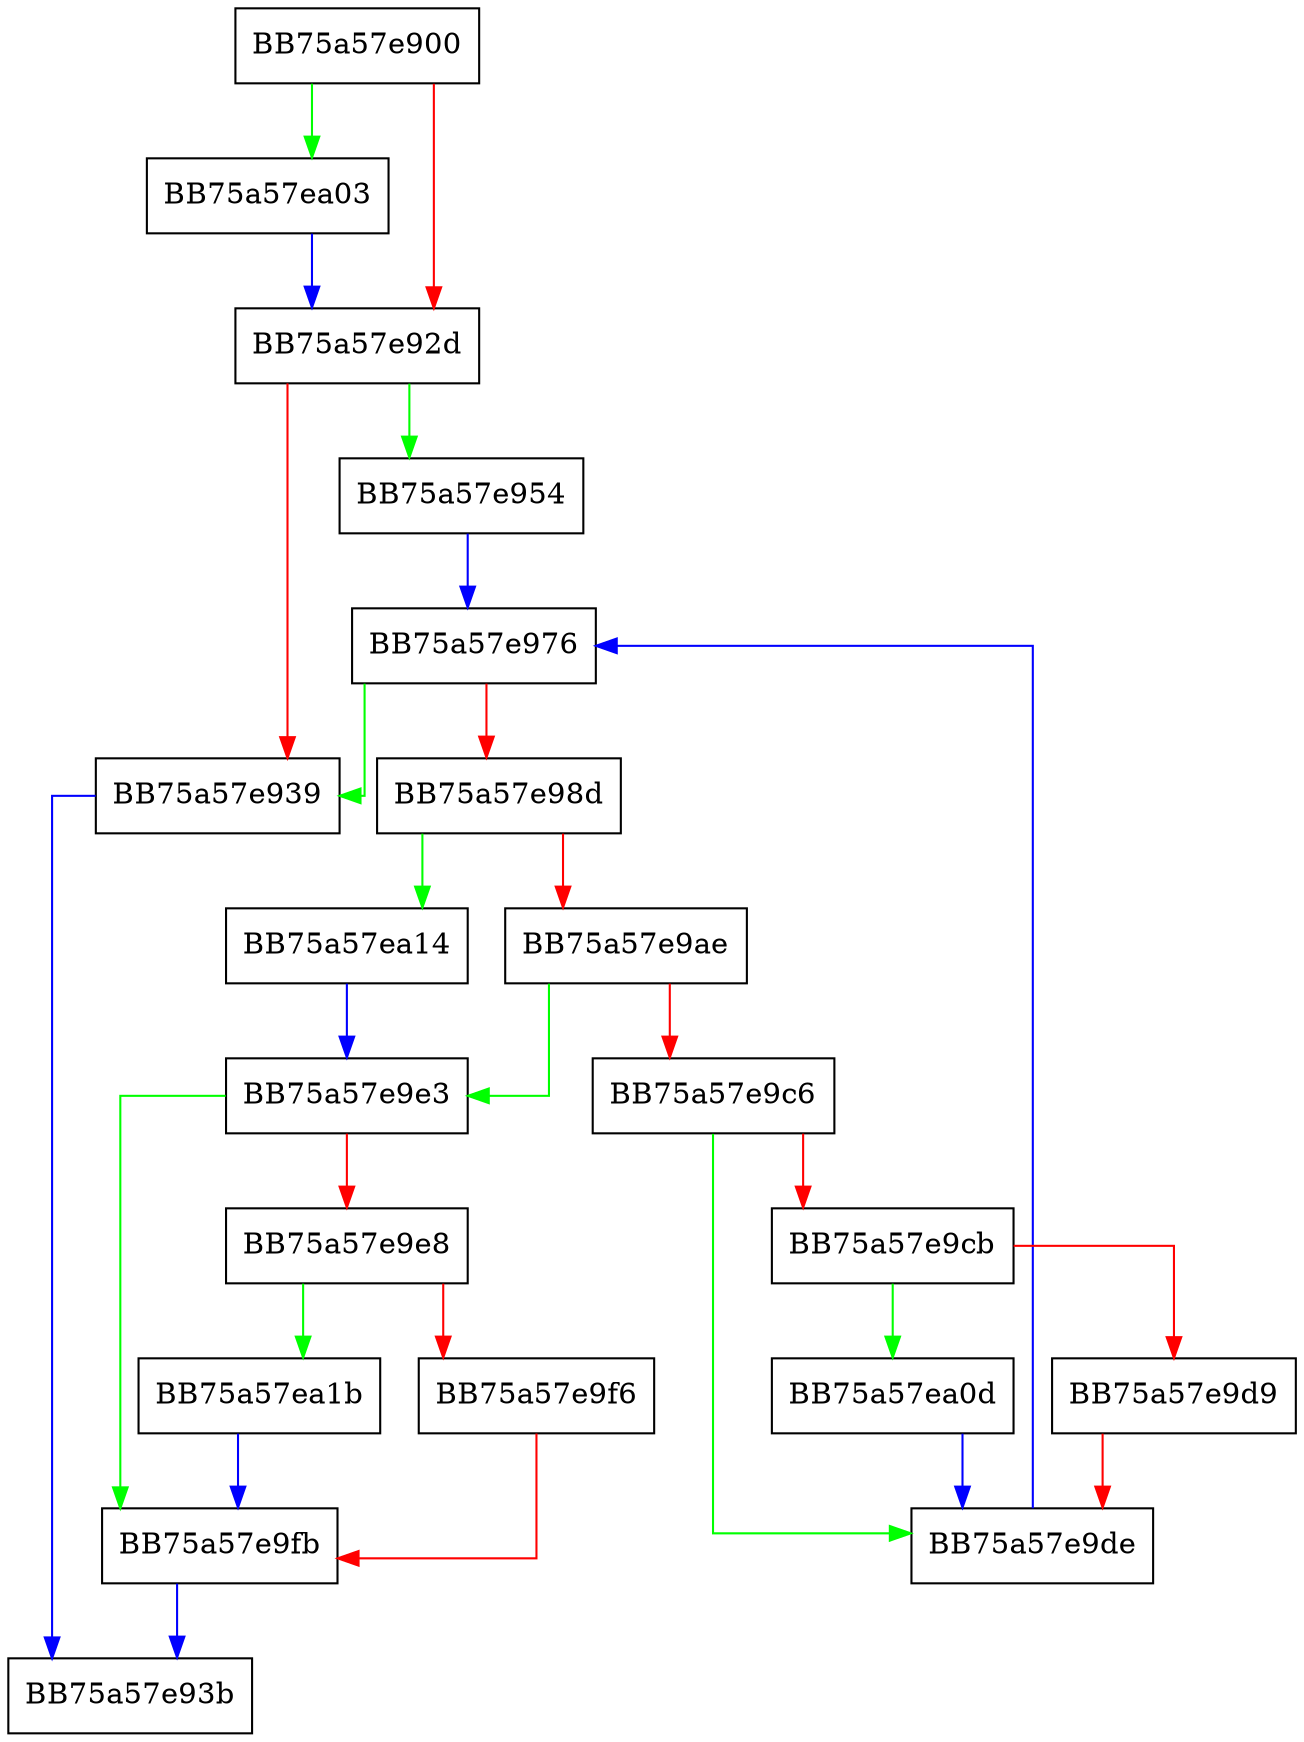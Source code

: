 digraph Start {
  node [shape="box"];
  graph [splines=ortho];
  BB75a57e900 -> BB75a57ea03 [color="green"];
  BB75a57e900 -> BB75a57e92d [color="red"];
  BB75a57e92d -> BB75a57e954 [color="green"];
  BB75a57e92d -> BB75a57e939 [color="red"];
  BB75a57e939 -> BB75a57e93b [color="blue"];
  BB75a57e954 -> BB75a57e976 [color="blue"];
  BB75a57e976 -> BB75a57e939 [color="green"];
  BB75a57e976 -> BB75a57e98d [color="red"];
  BB75a57e98d -> BB75a57ea14 [color="green"];
  BB75a57e98d -> BB75a57e9ae [color="red"];
  BB75a57e9ae -> BB75a57e9e3 [color="green"];
  BB75a57e9ae -> BB75a57e9c6 [color="red"];
  BB75a57e9c6 -> BB75a57e9de [color="green"];
  BB75a57e9c6 -> BB75a57e9cb [color="red"];
  BB75a57e9cb -> BB75a57ea0d [color="green"];
  BB75a57e9cb -> BB75a57e9d9 [color="red"];
  BB75a57e9d9 -> BB75a57e9de [color="red"];
  BB75a57e9de -> BB75a57e976 [color="blue"];
  BB75a57e9e3 -> BB75a57e9fb [color="green"];
  BB75a57e9e3 -> BB75a57e9e8 [color="red"];
  BB75a57e9e8 -> BB75a57ea1b [color="green"];
  BB75a57e9e8 -> BB75a57e9f6 [color="red"];
  BB75a57e9f6 -> BB75a57e9fb [color="red"];
  BB75a57e9fb -> BB75a57e93b [color="blue"];
  BB75a57ea03 -> BB75a57e92d [color="blue"];
  BB75a57ea0d -> BB75a57e9de [color="blue"];
  BB75a57ea14 -> BB75a57e9e3 [color="blue"];
  BB75a57ea1b -> BB75a57e9fb [color="blue"];
}